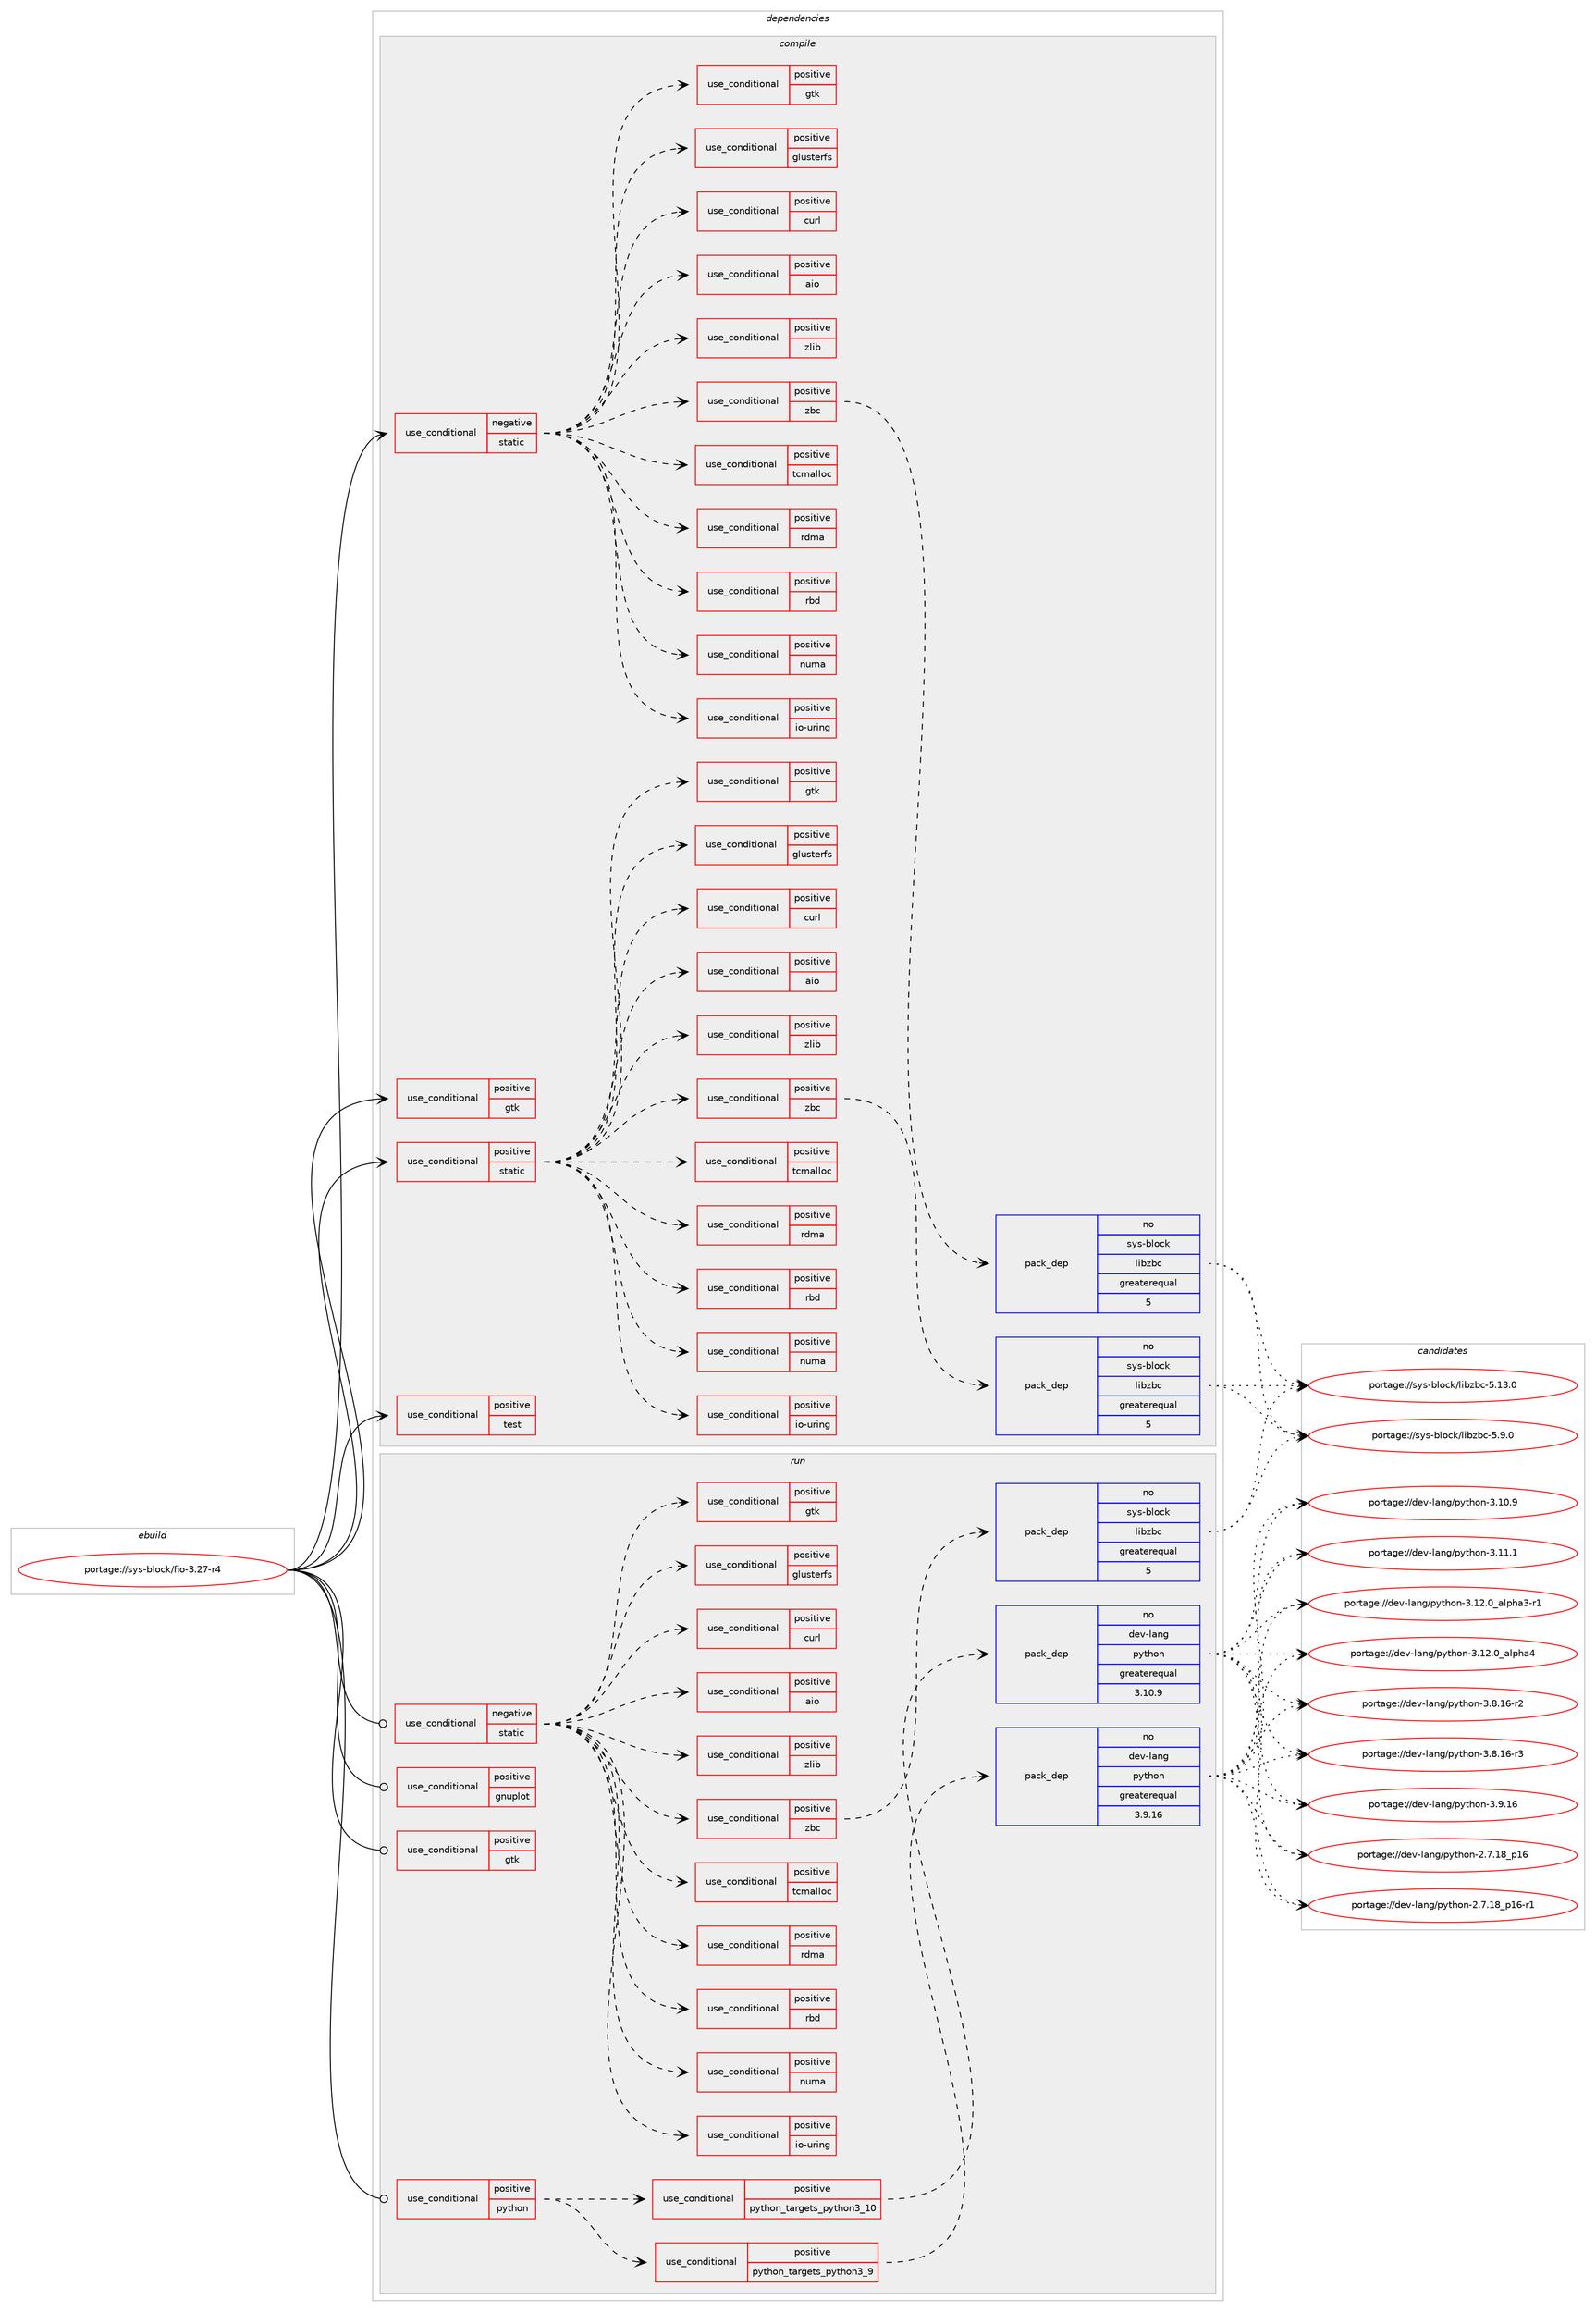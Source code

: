 digraph prolog {

# *************
# Graph options
# *************

newrank=true;
concentrate=true;
compound=true;
graph [rankdir=LR,fontname=Helvetica,fontsize=10,ranksep=1.5];#, ranksep=2.5, nodesep=0.2];
edge  [arrowhead=vee];
node  [fontname=Helvetica,fontsize=10];

# **********
# The ebuild
# **********

subgraph cluster_leftcol {
color=gray;
rank=same;
label=<<i>ebuild</i>>;
id [label="portage://sys-block/fio-3.27-r4", color=red, width=4, href="../sys-block/fio-3.27-r4.svg"];
}

# ****************
# The dependencies
# ****************

subgraph cluster_midcol {
color=gray;
label=<<i>dependencies</i>>;
subgraph cluster_compile {
fillcolor="#eeeeee";
style=filled;
label=<<i>compile</i>>;
subgraph cond3919 {
dependency5992 [label=<<TABLE BORDER="0" CELLBORDER="1" CELLSPACING="0" CELLPADDING="4"><TR><TD ROWSPAN="3" CELLPADDING="10">use_conditional</TD></TR><TR><TD>negative</TD></TR><TR><TD>static</TD></TR></TABLE>>, shape=none, color=red];
subgraph cond3920 {
dependency5993 [label=<<TABLE BORDER="0" CELLBORDER="1" CELLSPACING="0" CELLPADDING="4"><TR><TD ROWSPAN="3" CELLPADDING="10">use_conditional</TD></TR><TR><TD>positive</TD></TR><TR><TD>aio</TD></TR></TABLE>>, shape=none, color=red];
# *** BEGIN UNKNOWN DEPENDENCY TYPE (TODO) ***
# dependency5993 -> package_dependency(portage://sys-block/fio-3.27-r4,install,no,dev-libs,libaio,none,[,,],[],[])
# *** END UNKNOWN DEPENDENCY TYPE (TODO) ***

}
dependency5992:e -> dependency5993:w [weight=20,style="dashed",arrowhead="vee"];
subgraph cond3921 {
dependency5994 [label=<<TABLE BORDER="0" CELLBORDER="1" CELLSPACING="0" CELLPADDING="4"><TR><TD ROWSPAN="3" CELLPADDING="10">use_conditional</TD></TR><TR><TD>positive</TD></TR><TR><TD>curl</TD></TR></TABLE>>, shape=none, color=red];
# *** BEGIN UNKNOWN DEPENDENCY TYPE (TODO) ***
# dependency5994 -> package_dependency(portage://sys-block/fio-3.27-r4,install,no,net-misc,curl,none,[,,],any_same_slot,[])
# *** END UNKNOWN DEPENDENCY TYPE (TODO) ***

# *** BEGIN UNKNOWN DEPENDENCY TYPE (TODO) ***
# dependency5994 -> package_dependency(portage://sys-block/fio-3.27-r4,install,no,dev-libs,openssl,none,[,,],[slot(0),equal],[])
# *** END UNKNOWN DEPENDENCY TYPE (TODO) ***

}
dependency5992:e -> dependency5994:w [weight=20,style="dashed",arrowhead="vee"];
subgraph cond3922 {
dependency5995 [label=<<TABLE BORDER="0" CELLBORDER="1" CELLSPACING="0" CELLPADDING="4"><TR><TD ROWSPAN="3" CELLPADDING="10">use_conditional</TD></TR><TR><TD>positive</TD></TR><TR><TD>glusterfs</TD></TR></TABLE>>, shape=none, color=red];
# *** BEGIN UNKNOWN DEPENDENCY TYPE (TODO) ***
# dependency5995 -> package_dependency(portage://sys-block/fio-3.27-r4,install,no,sys-cluster,glusterfs,none,[,,],[],[])
# *** END UNKNOWN DEPENDENCY TYPE (TODO) ***

}
dependency5992:e -> dependency5995:w [weight=20,style="dashed",arrowhead="vee"];
subgraph cond3923 {
dependency5996 [label=<<TABLE BORDER="0" CELLBORDER="1" CELLSPACING="0" CELLPADDING="4"><TR><TD ROWSPAN="3" CELLPADDING="10">use_conditional</TD></TR><TR><TD>positive</TD></TR><TR><TD>gtk</TD></TR></TABLE>>, shape=none, color=red];
# *** BEGIN UNKNOWN DEPENDENCY TYPE (TODO) ***
# dependency5996 -> package_dependency(portage://sys-block/fio-3.27-r4,install,no,dev-libs,glib,none,[,,],[slot(2)],[])
# *** END UNKNOWN DEPENDENCY TYPE (TODO) ***

}
dependency5992:e -> dependency5996:w [weight=20,style="dashed",arrowhead="vee"];
subgraph cond3924 {
dependency5997 [label=<<TABLE BORDER="0" CELLBORDER="1" CELLSPACING="0" CELLPADDING="4"><TR><TD ROWSPAN="3" CELLPADDING="10">use_conditional</TD></TR><TR><TD>positive</TD></TR><TR><TD>io-uring</TD></TR></TABLE>>, shape=none, color=red];
# *** BEGIN UNKNOWN DEPENDENCY TYPE (TODO) ***
# dependency5997 -> package_dependency(portage://sys-block/fio-3.27-r4,install,no,sys-libs,liburing,none,[,,],any_same_slot,[])
# *** END UNKNOWN DEPENDENCY TYPE (TODO) ***

}
dependency5992:e -> dependency5997:w [weight=20,style="dashed",arrowhead="vee"];
subgraph cond3925 {
dependency5998 [label=<<TABLE BORDER="0" CELLBORDER="1" CELLSPACING="0" CELLPADDING="4"><TR><TD ROWSPAN="3" CELLPADDING="10">use_conditional</TD></TR><TR><TD>positive</TD></TR><TR><TD>numa</TD></TR></TABLE>>, shape=none, color=red];
# *** BEGIN UNKNOWN DEPENDENCY TYPE (TODO) ***
# dependency5998 -> package_dependency(portage://sys-block/fio-3.27-r4,install,no,sys-process,numactl,none,[,,],[],[])
# *** END UNKNOWN DEPENDENCY TYPE (TODO) ***

}
dependency5992:e -> dependency5998:w [weight=20,style="dashed",arrowhead="vee"];
subgraph cond3926 {
dependency5999 [label=<<TABLE BORDER="0" CELLBORDER="1" CELLSPACING="0" CELLPADDING="4"><TR><TD ROWSPAN="3" CELLPADDING="10">use_conditional</TD></TR><TR><TD>positive</TD></TR><TR><TD>rbd</TD></TR></TABLE>>, shape=none, color=red];
# *** BEGIN UNKNOWN DEPENDENCY TYPE (TODO) ***
# dependency5999 -> package_dependency(portage://sys-block/fio-3.27-r4,install,no,sys-cluster,ceph,none,[,,],[],[])
# *** END UNKNOWN DEPENDENCY TYPE (TODO) ***

}
dependency5992:e -> dependency5999:w [weight=20,style="dashed",arrowhead="vee"];
subgraph cond3927 {
dependency6000 [label=<<TABLE BORDER="0" CELLBORDER="1" CELLSPACING="0" CELLPADDING="4"><TR><TD ROWSPAN="3" CELLPADDING="10">use_conditional</TD></TR><TR><TD>positive</TD></TR><TR><TD>rdma</TD></TR></TABLE>>, shape=none, color=red];
# *** BEGIN UNKNOWN DEPENDENCY TYPE (TODO) ***
# dependency6000 -> package_dependency(portage://sys-block/fio-3.27-r4,install,no,sys-cluster,rdma-core,none,[,,],[],[])
# *** END UNKNOWN DEPENDENCY TYPE (TODO) ***

}
dependency5992:e -> dependency6000:w [weight=20,style="dashed",arrowhead="vee"];
subgraph cond3928 {
dependency6001 [label=<<TABLE BORDER="0" CELLBORDER="1" CELLSPACING="0" CELLPADDING="4"><TR><TD ROWSPAN="3" CELLPADDING="10">use_conditional</TD></TR><TR><TD>positive</TD></TR><TR><TD>tcmalloc</TD></TR></TABLE>>, shape=none, color=red];
# *** BEGIN UNKNOWN DEPENDENCY TYPE (TODO) ***
# dependency6001 -> package_dependency(portage://sys-block/fio-3.27-r4,install,no,dev-util,google-perftools,none,[,,],any_same_slot,[])
# *** END UNKNOWN DEPENDENCY TYPE (TODO) ***

}
dependency5992:e -> dependency6001:w [weight=20,style="dashed",arrowhead="vee"];
subgraph cond3929 {
dependency6002 [label=<<TABLE BORDER="0" CELLBORDER="1" CELLSPACING="0" CELLPADDING="4"><TR><TD ROWSPAN="3" CELLPADDING="10">use_conditional</TD></TR><TR><TD>positive</TD></TR><TR><TD>zbc</TD></TR></TABLE>>, shape=none, color=red];
subgraph pack2018 {
dependency6003 [label=<<TABLE BORDER="0" CELLBORDER="1" CELLSPACING="0" CELLPADDING="4" WIDTH="220"><TR><TD ROWSPAN="6" CELLPADDING="30">pack_dep</TD></TR><TR><TD WIDTH="110">no</TD></TR><TR><TD>sys-block</TD></TR><TR><TD>libzbc</TD></TR><TR><TD>greaterequal</TD></TR><TR><TD>5</TD></TR></TABLE>>, shape=none, color=blue];
}
dependency6002:e -> dependency6003:w [weight=20,style="dashed",arrowhead="vee"];
}
dependency5992:e -> dependency6002:w [weight=20,style="dashed",arrowhead="vee"];
subgraph cond3930 {
dependency6004 [label=<<TABLE BORDER="0" CELLBORDER="1" CELLSPACING="0" CELLPADDING="4"><TR><TD ROWSPAN="3" CELLPADDING="10">use_conditional</TD></TR><TR><TD>positive</TD></TR><TR><TD>zlib</TD></TR></TABLE>>, shape=none, color=red];
# *** BEGIN UNKNOWN DEPENDENCY TYPE (TODO) ***
# dependency6004 -> package_dependency(portage://sys-block/fio-3.27-r4,install,no,sys-libs,zlib,none,[,,],[],[])
# *** END UNKNOWN DEPENDENCY TYPE (TODO) ***

}
dependency5992:e -> dependency6004:w [weight=20,style="dashed",arrowhead="vee"];
}
id:e -> dependency5992:w [weight=20,style="solid",arrowhead="vee"];
subgraph cond3931 {
dependency6005 [label=<<TABLE BORDER="0" CELLBORDER="1" CELLSPACING="0" CELLPADDING="4"><TR><TD ROWSPAN="3" CELLPADDING="10">use_conditional</TD></TR><TR><TD>positive</TD></TR><TR><TD>gtk</TD></TR></TABLE>>, shape=none, color=red];
# *** BEGIN UNKNOWN DEPENDENCY TYPE (TODO) ***
# dependency6005 -> package_dependency(portage://sys-block/fio-3.27-r4,install,no,x11-libs,gtk+,none,[,,],[slot(2)],[])
# *** END UNKNOWN DEPENDENCY TYPE (TODO) ***

}
id:e -> dependency6005:w [weight=20,style="solid",arrowhead="vee"];
subgraph cond3932 {
dependency6006 [label=<<TABLE BORDER="0" CELLBORDER="1" CELLSPACING="0" CELLPADDING="4"><TR><TD ROWSPAN="3" CELLPADDING="10">use_conditional</TD></TR><TR><TD>positive</TD></TR><TR><TD>static</TD></TR></TABLE>>, shape=none, color=red];
subgraph cond3933 {
dependency6007 [label=<<TABLE BORDER="0" CELLBORDER="1" CELLSPACING="0" CELLPADDING="4"><TR><TD ROWSPAN="3" CELLPADDING="10">use_conditional</TD></TR><TR><TD>positive</TD></TR><TR><TD>aio</TD></TR></TABLE>>, shape=none, color=red];
# *** BEGIN UNKNOWN DEPENDENCY TYPE (TODO) ***
# dependency6007 -> package_dependency(portage://sys-block/fio-3.27-r4,install,no,dev-libs,libaio,none,[,,],[],[use(enable(static-libs),positive)])
# *** END UNKNOWN DEPENDENCY TYPE (TODO) ***

}
dependency6006:e -> dependency6007:w [weight=20,style="dashed",arrowhead="vee"];
subgraph cond3934 {
dependency6008 [label=<<TABLE BORDER="0" CELLBORDER="1" CELLSPACING="0" CELLPADDING="4"><TR><TD ROWSPAN="3" CELLPADDING="10">use_conditional</TD></TR><TR><TD>positive</TD></TR><TR><TD>curl</TD></TR></TABLE>>, shape=none, color=red];
# *** BEGIN UNKNOWN DEPENDENCY TYPE (TODO) ***
# dependency6008 -> package_dependency(portage://sys-block/fio-3.27-r4,install,no,net-misc,curl,none,[,,],any_same_slot,[use(enable(static-libs),positive)])
# *** END UNKNOWN DEPENDENCY TYPE (TODO) ***

# *** BEGIN UNKNOWN DEPENDENCY TYPE (TODO) ***
# dependency6008 -> package_dependency(portage://sys-block/fio-3.27-r4,install,no,dev-libs,openssl,none,[,,],[slot(0),equal],[use(enable(static-libs),positive)])
# *** END UNKNOWN DEPENDENCY TYPE (TODO) ***

}
dependency6006:e -> dependency6008:w [weight=20,style="dashed",arrowhead="vee"];
subgraph cond3935 {
dependency6009 [label=<<TABLE BORDER="0" CELLBORDER="1" CELLSPACING="0" CELLPADDING="4"><TR><TD ROWSPAN="3" CELLPADDING="10">use_conditional</TD></TR><TR><TD>positive</TD></TR><TR><TD>glusterfs</TD></TR></TABLE>>, shape=none, color=red];
# *** BEGIN UNKNOWN DEPENDENCY TYPE (TODO) ***
# dependency6009 -> package_dependency(portage://sys-block/fio-3.27-r4,install,no,sys-cluster,glusterfs,none,[,,],[],[use(enable(static-libs),positive)])
# *** END UNKNOWN DEPENDENCY TYPE (TODO) ***

}
dependency6006:e -> dependency6009:w [weight=20,style="dashed",arrowhead="vee"];
subgraph cond3936 {
dependency6010 [label=<<TABLE BORDER="0" CELLBORDER="1" CELLSPACING="0" CELLPADDING="4"><TR><TD ROWSPAN="3" CELLPADDING="10">use_conditional</TD></TR><TR><TD>positive</TD></TR><TR><TD>gtk</TD></TR></TABLE>>, shape=none, color=red];
# *** BEGIN UNKNOWN DEPENDENCY TYPE (TODO) ***
# dependency6010 -> package_dependency(portage://sys-block/fio-3.27-r4,install,no,dev-libs,glib,none,[,,],[slot(2)],[use(enable(static-libs),positive)])
# *** END UNKNOWN DEPENDENCY TYPE (TODO) ***

}
dependency6006:e -> dependency6010:w [weight=20,style="dashed",arrowhead="vee"];
subgraph cond3937 {
dependency6011 [label=<<TABLE BORDER="0" CELLBORDER="1" CELLSPACING="0" CELLPADDING="4"><TR><TD ROWSPAN="3" CELLPADDING="10">use_conditional</TD></TR><TR><TD>positive</TD></TR><TR><TD>io-uring</TD></TR></TABLE>>, shape=none, color=red];
# *** BEGIN UNKNOWN DEPENDENCY TYPE (TODO) ***
# dependency6011 -> package_dependency(portage://sys-block/fio-3.27-r4,install,no,sys-libs,liburing,none,[,,],any_same_slot,[use(enable(static-libs),positive)])
# *** END UNKNOWN DEPENDENCY TYPE (TODO) ***

}
dependency6006:e -> dependency6011:w [weight=20,style="dashed",arrowhead="vee"];
subgraph cond3938 {
dependency6012 [label=<<TABLE BORDER="0" CELLBORDER="1" CELLSPACING="0" CELLPADDING="4"><TR><TD ROWSPAN="3" CELLPADDING="10">use_conditional</TD></TR><TR><TD>positive</TD></TR><TR><TD>numa</TD></TR></TABLE>>, shape=none, color=red];
# *** BEGIN UNKNOWN DEPENDENCY TYPE (TODO) ***
# dependency6012 -> package_dependency(portage://sys-block/fio-3.27-r4,install,no,sys-process,numactl,none,[,,],[],[use(enable(static-libs),positive)])
# *** END UNKNOWN DEPENDENCY TYPE (TODO) ***

}
dependency6006:e -> dependency6012:w [weight=20,style="dashed",arrowhead="vee"];
subgraph cond3939 {
dependency6013 [label=<<TABLE BORDER="0" CELLBORDER="1" CELLSPACING="0" CELLPADDING="4"><TR><TD ROWSPAN="3" CELLPADDING="10">use_conditional</TD></TR><TR><TD>positive</TD></TR><TR><TD>rbd</TD></TR></TABLE>>, shape=none, color=red];
# *** BEGIN UNKNOWN DEPENDENCY TYPE (TODO) ***
# dependency6013 -> package_dependency(portage://sys-block/fio-3.27-r4,install,no,sys-cluster,ceph,none,[,,],[],[use(enable(static-libs),positive)])
# *** END UNKNOWN DEPENDENCY TYPE (TODO) ***

}
dependency6006:e -> dependency6013:w [weight=20,style="dashed",arrowhead="vee"];
subgraph cond3940 {
dependency6014 [label=<<TABLE BORDER="0" CELLBORDER="1" CELLSPACING="0" CELLPADDING="4"><TR><TD ROWSPAN="3" CELLPADDING="10">use_conditional</TD></TR><TR><TD>positive</TD></TR><TR><TD>rdma</TD></TR></TABLE>>, shape=none, color=red];
# *** BEGIN UNKNOWN DEPENDENCY TYPE (TODO) ***
# dependency6014 -> package_dependency(portage://sys-block/fio-3.27-r4,install,no,sys-cluster,rdma-core,none,[,,],[],[use(enable(static-libs),positive)])
# *** END UNKNOWN DEPENDENCY TYPE (TODO) ***

}
dependency6006:e -> dependency6014:w [weight=20,style="dashed",arrowhead="vee"];
subgraph cond3941 {
dependency6015 [label=<<TABLE BORDER="0" CELLBORDER="1" CELLSPACING="0" CELLPADDING="4"><TR><TD ROWSPAN="3" CELLPADDING="10">use_conditional</TD></TR><TR><TD>positive</TD></TR><TR><TD>tcmalloc</TD></TR></TABLE>>, shape=none, color=red];
# *** BEGIN UNKNOWN DEPENDENCY TYPE (TODO) ***
# dependency6015 -> package_dependency(portage://sys-block/fio-3.27-r4,install,no,dev-util,google-perftools,none,[,,],any_same_slot,[use(enable(static-libs),positive)])
# *** END UNKNOWN DEPENDENCY TYPE (TODO) ***

}
dependency6006:e -> dependency6015:w [weight=20,style="dashed",arrowhead="vee"];
subgraph cond3942 {
dependency6016 [label=<<TABLE BORDER="0" CELLBORDER="1" CELLSPACING="0" CELLPADDING="4"><TR><TD ROWSPAN="3" CELLPADDING="10">use_conditional</TD></TR><TR><TD>positive</TD></TR><TR><TD>zbc</TD></TR></TABLE>>, shape=none, color=red];
subgraph pack2019 {
dependency6017 [label=<<TABLE BORDER="0" CELLBORDER="1" CELLSPACING="0" CELLPADDING="4" WIDTH="220"><TR><TD ROWSPAN="6" CELLPADDING="30">pack_dep</TD></TR><TR><TD WIDTH="110">no</TD></TR><TR><TD>sys-block</TD></TR><TR><TD>libzbc</TD></TR><TR><TD>greaterequal</TD></TR><TR><TD>5</TD></TR></TABLE>>, shape=none, color=blue];
}
dependency6016:e -> dependency6017:w [weight=20,style="dashed",arrowhead="vee"];
}
dependency6006:e -> dependency6016:w [weight=20,style="dashed",arrowhead="vee"];
subgraph cond3943 {
dependency6018 [label=<<TABLE BORDER="0" CELLBORDER="1" CELLSPACING="0" CELLPADDING="4"><TR><TD ROWSPAN="3" CELLPADDING="10">use_conditional</TD></TR><TR><TD>positive</TD></TR><TR><TD>zlib</TD></TR></TABLE>>, shape=none, color=red];
# *** BEGIN UNKNOWN DEPENDENCY TYPE (TODO) ***
# dependency6018 -> package_dependency(portage://sys-block/fio-3.27-r4,install,no,sys-libs,zlib,none,[,,],[],[use(enable(static-libs),positive)])
# *** END UNKNOWN DEPENDENCY TYPE (TODO) ***

}
dependency6006:e -> dependency6018:w [weight=20,style="dashed",arrowhead="vee"];
}
id:e -> dependency6006:w [weight=20,style="solid",arrowhead="vee"];
subgraph cond3944 {
dependency6019 [label=<<TABLE BORDER="0" CELLBORDER="1" CELLSPACING="0" CELLPADDING="4"><TR><TD ROWSPAN="3" CELLPADDING="10">use_conditional</TD></TR><TR><TD>positive</TD></TR><TR><TD>test</TD></TR></TABLE>>, shape=none, color=red];
# *** BEGIN UNKNOWN DEPENDENCY TYPE (TODO) ***
# dependency6019 -> package_dependency(portage://sys-block/fio-3.27-r4,install,no,dev-util,cunit,none,[,,],[],[])
# *** END UNKNOWN DEPENDENCY TYPE (TODO) ***

}
id:e -> dependency6019:w [weight=20,style="solid",arrowhead="vee"];
}
subgraph cluster_compileandrun {
fillcolor="#eeeeee";
style=filled;
label=<<i>compile and run</i>>;
}
subgraph cluster_run {
fillcolor="#eeeeee";
style=filled;
label=<<i>run</i>>;
subgraph cond3945 {
dependency6020 [label=<<TABLE BORDER="0" CELLBORDER="1" CELLSPACING="0" CELLPADDING="4"><TR><TD ROWSPAN="3" CELLPADDING="10">use_conditional</TD></TR><TR><TD>negative</TD></TR><TR><TD>static</TD></TR></TABLE>>, shape=none, color=red];
subgraph cond3946 {
dependency6021 [label=<<TABLE BORDER="0" CELLBORDER="1" CELLSPACING="0" CELLPADDING="4"><TR><TD ROWSPAN="3" CELLPADDING="10">use_conditional</TD></TR><TR><TD>positive</TD></TR><TR><TD>aio</TD></TR></TABLE>>, shape=none, color=red];
# *** BEGIN UNKNOWN DEPENDENCY TYPE (TODO) ***
# dependency6021 -> package_dependency(portage://sys-block/fio-3.27-r4,run,no,dev-libs,libaio,none,[,,],[],[])
# *** END UNKNOWN DEPENDENCY TYPE (TODO) ***

}
dependency6020:e -> dependency6021:w [weight=20,style="dashed",arrowhead="vee"];
subgraph cond3947 {
dependency6022 [label=<<TABLE BORDER="0" CELLBORDER="1" CELLSPACING="0" CELLPADDING="4"><TR><TD ROWSPAN="3" CELLPADDING="10">use_conditional</TD></TR><TR><TD>positive</TD></TR><TR><TD>curl</TD></TR></TABLE>>, shape=none, color=red];
# *** BEGIN UNKNOWN DEPENDENCY TYPE (TODO) ***
# dependency6022 -> package_dependency(portage://sys-block/fio-3.27-r4,run,no,net-misc,curl,none,[,,],any_same_slot,[])
# *** END UNKNOWN DEPENDENCY TYPE (TODO) ***

# *** BEGIN UNKNOWN DEPENDENCY TYPE (TODO) ***
# dependency6022 -> package_dependency(portage://sys-block/fio-3.27-r4,run,no,dev-libs,openssl,none,[,,],[slot(0),equal],[])
# *** END UNKNOWN DEPENDENCY TYPE (TODO) ***

}
dependency6020:e -> dependency6022:w [weight=20,style="dashed",arrowhead="vee"];
subgraph cond3948 {
dependency6023 [label=<<TABLE BORDER="0" CELLBORDER="1" CELLSPACING="0" CELLPADDING="4"><TR><TD ROWSPAN="3" CELLPADDING="10">use_conditional</TD></TR><TR><TD>positive</TD></TR><TR><TD>glusterfs</TD></TR></TABLE>>, shape=none, color=red];
# *** BEGIN UNKNOWN DEPENDENCY TYPE (TODO) ***
# dependency6023 -> package_dependency(portage://sys-block/fio-3.27-r4,run,no,sys-cluster,glusterfs,none,[,,],[],[])
# *** END UNKNOWN DEPENDENCY TYPE (TODO) ***

}
dependency6020:e -> dependency6023:w [weight=20,style="dashed",arrowhead="vee"];
subgraph cond3949 {
dependency6024 [label=<<TABLE BORDER="0" CELLBORDER="1" CELLSPACING="0" CELLPADDING="4"><TR><TD ROWSPAN="3" CELLPADDING="10">use_conditional</TD></TR><TR><TD>positive</TD></TR><TR><TD>gtk</TD></TR></TABLE>>, shape=none, color=red];
# *** BEGIN UNKNOWN DEPENDENCY TYPE (TODO) ***
# dependency6024 -> package_dependency(portage://sys-block/fio-3.27-r4,run,no,dev-libs,glib,none,[,,],[slot(2)],[])
# *** END UNKNOWN DEPENDENCY TYPE (TODO) ***

}
dependency6020:e -> dependency6024:w [weight=20,style="dashed",arrowhead="vee"];
subgraph cond3950 {
dependency6025 [label=<<TABLE BORDER="0" CELLBORDER="1" CELLSPACING="0" CELLPADDING="4"><TR><TD ROWSPAN="3" CELLPADDING="10">use_conditional</TD></TR><TR><TD>positive</TD></TR><TR><TD>io-uring</TD></TR></TABLE>>, shape=none, color=red];
# *** BEGIN UNKNOWN DEPENDENCY TYPE (TODO) ***
# dependency6025 -> package_dependency(portage://sys-block/fio-3.27-r4,run,no,sys-libs,liburing,none,[,,],any_same_slot,[])
# *** END UNKNOWN DEPENDENCY TYPE (TODO) ***

}
dependency6020:e -> dependency6025:w [weight=20,style="dashed",arrowhead="vee"];
subgraph cond3951 {
dependency6026 [label=<<TABLE BORDER="0" CELLBORDER="1" CELLSPACING="0" CELLPADDING="4"><TR><TD ROWSPAN="3" CELLPADDING="10">use_conditional</TD></TR><TR><TD>positive</TD></TR><TR><TD>numa</TD></TR></TABLE>>, shape=none, color=red];
# *** BEGIN UNKNOWN DEPENDENCY TYPE (TODO) ***
# dependency6026 -> package_dependency(portage://sys-block/fio-3.27-r4,run,no,sys-process,numactl,none,[,,],[],[])
# *** END UNKNOWN DEPENDENCY TYPE (TODO) ***

}
dependency6020:e -> dependency6026:w [weight=20,style="dashed",arrowhead="vee"];
subgraph cond3952 {
dependency6027 [label=<<TABLE BORDER="0" CELLBORDER="1" CELLSPACING="0" CELLPADDING="4"><TR><TD ROWSPAN="3" CELLPADDING="10">use_conditional</TD></TR><TR><TD>positive</TD></TR><TR><TD>rbd</TD></TR></TABLE>>, shape=none, color=red];
# *** BEGIN UNKNOWN DEPENDENCY TYPE (TODO) ***
# dependency6027 -> package_dependency(portage://sys-block/fio-3.27-r4,run,no,sys-cluster,ceph,none,[,,],[],[])
# *** END UNKNOWN DEPENDENCY TYPE (TODO) ***

}
dependency6020:e -> dependency6027:w [weight=20,style="dashed",arrowhead="vee"];
subgraph cond3953 {
dependency6028 [label=<<TABLE BORDER="0" CELLBORDER="1" CELLSPACING="0" CELLPADDING="4"><TR><TD ROWSPAN="3" CELLPADDING="10">use_conditional</TD></TR><TR><TD>positive</TD></TR><TR><TD>rdma</TD></TR></TABLE>>, shape=none, color=red];
# *** BEGIN UNKNOWN DEPENDENCY TYPE (TODO) ***
# dependency6028 -> package_dependency(portage://sys-block/fio-3.27-r4,run,no,sys-cluster,rdma-core,none,[,,],[],[])
# *** END UNKNOWN DEPENDENCY TYPE (TODO) ***

}
dependency6020:e -> dependency6028:w [weight=20,style="dashed",arrowhead="vee"];
subgraph cond3954 {
dependency6029 [label=<<TABLE BORDER="0" CELLBORDER="1" CELLSPACING="0" CELLPADDING="4"><TR><TD ROWSPAN="3" CELLPADDING="10">use_conditional</TD></TR><TR><TD>positive</TD></TR><TR><TD>tcmalloc</TD></TR></TABLE>>, shape=none, color=red];
# *** BEGIN UNKNOWN DEPENDENCY TYPE (TODO) ***
# dependency6029 -> package_dependency(portage://sys-block/fio-3.27-r4,run,no,dev-util,google-perftools,none,[,,],any_same_slot,[])
# *** END UNKNOWN DEPENDENCY TYPE (TODO) ***

}
dependency6020:e -> dependency6029:w [weight=20,style="dashed",arrowhead="vee"];
subgraph cond3955 {
dependency6030 [label=<<TABLE BORDER="0" CELLBORDER="1" CELLSPACING="0" CELLPADDING="4"><TR><TD ROWSPAN="3" CELLPADDING="10">use_conditional</TD></TR><TR><TD>positive</TD></TR><TR><TD>zbc</TD></TR></TABLE>>, shape=none, color=red];
subgraph pack2020 {
dependency6031 [label=<<TABLE BORDER="0" CELLBORDER="1" CELLSPACING="0" CELLPADDING="4" WIDTH="220"><TR><TD ROWSPAN="6" CELLPADDING="30">pack_dep</TD></TR><TR><TD WIDTH="110">no</TD></TR><TR><TD>sys-block</TD></TR><TR><TD>libzbc</TD></TR><TR><TD>greaterequal</TD></TR><TR><TD>5</TD></TR></TABLE>>, shape=none, color=blue];
}
dependency6030:e -> dependency6031:w [weight=20,style="dashed",arrowhead="vee"];
}
dependency6020:e -> dependency6030:w [weight=20,style="dashed",arrowhead="vee"];
subgraph cond3956 {
dependency6032 [label=<<TABLE BORDER="0" CELLBORDER="1" CELLSPACING="0" CELLPADDING="4"><TR><TD ROWSPAN="3" CELLPADDING="10">use_conditional</TD></TR><TR><TD>positive</TD></TR><TR><TD>zlib</TD></TR></TABLE>>, shape=none, color=red];
# *** BEGIN UNKNOWN DEPENDENCY TYPE (TODO) ***
# dependency6032 -> package_dependency(portage://sys-block/fio-3.27-r4,run,no,sys-libs,zlib,none,[,,],[],[])
# *** END UNKNOWN DEPENDENCY TYPE (TODO) ***

}
dependency6020:e -> dependency6032:w [weight=20,style="dashed",arrowhead="vee"];
}
id:e -> dependency6020:w [weight=20,style="solid",arrowhead="odot"];
subgraph cond3957 {
dependency6033 [label=<<TABLE BORDER="0" CELLBORDER="1" CELLSPACING="0" CELLPADDING="4"><TR><TD ROWSPAN="3" CELLPADDING="10">use_conditional</TD></TR><TR><TD>positive</TD></TR><TR><TD>gnuplot</TD></TR></TABLE>>, shape=none, color=red];
# *** BEGIN UNKNOWN DEPENDENCY TYPE (TODO) ***
# dependency6033 -> package_dependency(portage://sys-block/fio-3.27-r4,run,no,sci-visualization,gnuplot,none,[,,],[],[])
# *** END UNKNOWN DEPENDENCY TYPE (TODO) ***

}
id:e -> dependency6033:w [weight=20,style="solid",arrowhead="odot"];
subgraph cond3958 {
dependency6034 [label=<<TABLE BORDER="0" CELLBORDER="1" CELLSPACING="0" CELLPADDING="4"><TR><TD ROWSPAN="3" CELLPADDING="10">use_conditional</TD></TR><TR><TD>positive</TD></TR><TR><TD>gtk</TD></TR></TABLE>>, shape=none, color=red];
# *** BEGIN UNKNOWN DEPENDENCY TYPE (TODO) ***
# dependency6034 -> package_dependency(portage://sys-block/fio-3.27-r4,run,no,x11-libs,gtk+,none,[,,],[slot(2)],[])
# *** END UNKNOWN DEPENDENCY TYPE (TODO) ***

}
id:e -> dependency6034:w [weight=20,style="solid",arrowhead="odot"];
subgraph cond3959 {
dependency6035 [label=<<TABLE BORDER="0" CELLBORDER="1" CELLSPACING="0" CELLPADDING="4"><TR><TD ROWSPAN="3" CELLPADDING="10">use_conditional</TD></TR><TR><TD>positive</TD></TR><TR><TD>python</TD></TR></TABLE>>, shape=none, color=red];
subgraph cond3960 {
dependency6036 [label=<<TABLE BORDER="0" CELLBORDER="1" CELLSPACING="0" CELLPADDING="4"><TR><TD ROWSPAN="3" CELLPADDING="10">use_conditional</TD></TR><TR><TD>positive</TD></TR><TR><TD>python_targets_python3_9</TD></TR></TABLE>>, shape=none, color=red];
subgraph pack2021 {
dependency6037 [label=<<TABLE BORDER="0" CELLBORDER="1" CELLSPACING="0" CELLPADDING="4" WIDTH="220"><TR><TD ROWSPAN="6" CELLPADDING="30">pack_dep</TD></TR><TR><TD WIDTH="110">no</TD></TR><TR><TD>dev-lang</TD></TR><TR><TD>python</TD></TR><TR><TD>greaterequal</TD></TR><TR><TD>3.9.16</TD></TR></TABLE>>, shape=none, color=blue];
}
dependency6036:e -> dependency6037:w [weight=20,style="dashed",arrowhead="vee"];
}
dependency6035:e -> dependency6036:w [weight=20,style="dashed",arrowhead="vee"];
subgraph cond3961 {
dependency6038 [label=<<TABLE BORDER="0" CELLBORDER="1" CELLSPACING="0" CELLPADDING="4"><TR><TD ROWSPAN="3" CELLPADDING="10">use_conditional</TD></TR><TR><TD>positive</TD></TR><TR><TD>python_targets_python3_10</TD></TR></TABLE>>, shape=none, color=red];
subgraph pack2022 {
dependency6039 [label=<<TABLE BORDER="0" CELLBORDER="1" CELLSPACING="0" CELLPADDING="4" WIDTH="220"><TR><TD ROWSPAN="6" CELLPADDING="30">pack_dep</TD></TR><TR><TD WIDTH="110">no</TD></TR><TR><TD>dev-lang</TD></TR><TR><TD>python</TD></TR><TR><TD>greaterequal</TD></TR><TR><TD>3.10.9</TD></TR></TABLE>>, shape=none, color=blue];
}
dependency6038:e -> dependency6039:w [weight=20,style="dashed",arrowhead="vee"];
}
dependency6035:e -> dependency6038:w [weight=20,style="dashed",arrowhead="vee"];
# *** BEGIN UNKNOWN DEPENDENCY TYPE (TODO) ***
# dependency6035 -> package_dependency(portage://sys-block/fio-3.27-r4,run,no,dev-python,pandas,none,[,,],[],[use(optenable(python_targets_python3_9),negative),use(optenable(python_targets_python3_10),negative)])
# *** END UNKNOWN DEPENDENCY TYPE (TODO) ***

}
id:e -> dependency6035:w [weight=20,style="solid",arrowhead="odot"];
}
}

# **************
# The candidates
# **************

subgraph cluster_choices {
rank=same;
color=gray;
label=<<i>candidates</i>>;

subgraph choice2018 {
color=black;
nodesep=1;
choice1151211154598108111991074710810598122989945534649514648 [label="portage://sys-block/libzbc-5.13.0", color=red, width=4,href="../sys-block/libzbc-5.13.0.svg"];
choice11512111545981081119910747108105981229899455346574648 [label="portage://sys-block/libzbc-5.9.0", color=red, width=4,href="../sys-block/libzbc-5.9.0.svg"];
dependency6003:e -> choice1151211154598108111991074710810598122989945534649514648:w [style=dotted,weight="100"];
dependency6003:e -> choice11512111545981081119910747108105981229899455346574648:w [style=dotted,weight="100"];
}
subgraph choice2019 {
color=black;
nodesep=1;
choice1151211154598108111991074710810598122989945534649514648 [label="portage://sys-block/libzbc-5.13.0", color=red, width=4,href="../sys-block/libzbc-5.13.0.svg"];
choice11512111545981081119910747108105981229899455346574648 [label="portage://sys-block/libzbc-5.9.0", color=red, width=4,href="../sys-block/libzbc-5.9.0.svg"];
dependency6017:e -> choice1151211154598108111991074710810598122989945534649514648:w [style=dotted,weight="100"];
dependency6017:e -> choice11512111545981081119910747108105981229899455346574648:w [style=dotted,weight="100"];
}
subgraph choice2020 {
color=black;
nodesep=1;
choice1151211154598108111991074710810598122989945534649514648 [label="portage://sys-block/libzbc-5.13.0", color=red, width=4,href="../sys-block/libzbc-5.13.0.svg"];
choice11512111545981081119910747108105981229899455346574648 [label="portage://sys-block/libzbc-5.9.0", color=red, width=4,href="../sys-block/libzbc-5.9.0.svg"];
dependency6031:e -> choice1151211154598108111991074710810598122989945534649514648:w [style=dotted,weight="100"];
dependency6031:e -> choice11512111545981081119910747108105981229899455346574648:w [style=dotted,weight="100"];
}
subgraph choice2021 {
color=black;
nodesep=1;
choice10010111845108971101034711212111610411111045504655464956951124954 [label="portage://dev-lang/python-2.7.18_p16", color=red, width=4,href="../dev-lang/python-2.7.18_p16.svg"];
choice100101118451089711010347112121116104111110455046554649569511249544511449 [label="portage://dev-lang/python-2.7.18_p16-r1", color=red, width=4,href="../dev-lang/python-2.7.18_p16-r1.svg"];
choice10010111845108971101034711212111610411111045514649484657 [label="portage://dev-lang/python-3.10.9", color=red, width=4,href="../dev-lang/python-3.10.9.svg"];
choice10010111845108971101034711212111610411111045514649494649 [label="portage://dev-lang/python-3.11.1", color=red, width=4,href="../dev-lang/python-3.11.1.svg"];
choice10010111845108971101034711212111610411111045514649504648959710811210497514511449 [label="portage://dev-lang/python-3.12.0_alpha3-r1", color=red, width=4,href="../dev-lang/python-3.12.0_alpha3-r1.svg"];
choice1001011184510897110103471121211161041111104551464950464895971081121049752 [label="portage://dev-lang/python-3.12.0_alpha4", color=red, width=4,href="../dev-lang/python-3.12.0_alpha4.svg"];
choice100101118451089711010347112121116104111110455146564649544511450 [label="portage://dev-lang/python-3.8.16-r2", color=red, width=4,href="../dev-lang/python-3.8.16-r2.svg"];
choice100101118451089711010347112121116104111110455146564649544511451 [label="portage://dev-lang/python-3.8.16-r3", color=red, width=4,href="../dev-lang/python-3.8.16-r3.svg"];
choice10010111845108971101034711212111610411111045514657464954 [label="portage://dev-lang/python-3.9.16", color=red, width=4,href="../dev-lang/python-3.9.16.svg"];
dependency6037:e -> choice10010111845108971101034711212111610411111045504655464956951124954:w [style=dotted,weight="100"];
dependency6037:e -> choice100101118451089711010347112121116104111110455046554649569511249544511449:w [style=dotted,weight="100"];
dependency6037:e -> choice10010111845108971101034711212111610411111045514649484657:w [style=dotted,weight="100"];
dependency6037:e -> choice10010111845108971101034711212111610411111045514649494649:w [style=dotted,weight="100"];
dependency6037:e -> choice10010111845108971101034711212111610411111045514649504648959710811210497514511449:w [style=dotted,weight="100"];
dependency6037:e -> choice1001011184510897110103471121211161041111104551464950464895971081121049752:w [style=dotted,weight="100"];
dependency6037:e -> choice100101118451089711010347112121116104111110455146564649544511450:w [style=dotted,weight="100"];
dependency6037:e -> choice100101118451089711010347112121116104111110455146564649544511451:w [style=dotted,weight="100"];
dependency6037:e -> choice10010111845108971101034711212111610411111045514657464954:w [style=dotted,weight="100"];
}
subgraph choice2022 {
color=black;
nodesep=1;
choice10010111845108971101034711212111610411111045504655464956951124954 [label="portage://dev-lang/python-2.7.18_p16", color=red, width=4,href="../dev-lang/python-2.7.18_p16.svg"];
choice100101118451089711010347112121116104111110455046554649569511249544511449 [label="portage://dev-lang/python-2.7.18_p16-r1", color=red, width=4,href="../dev-lang/python-2.7.18_p16-r1.svg"];
choice10010111845108971101034711212111610411111045514649484657 [label="portage://dev-lang/python-3.10.9", color=red, width=4,href="../dev-lang/python-3.10.9.svg"];
choice10010111845108971101034711212111610411111045514649494649 [label="portage://dev-lang/python-3.11.1", color=red, width=4,href="../dev-lang/python-3.11.1.svg"];
choice10010111845108971101034711212111610411111045514649504648959710811210497514511449 [label="portage://dev-lang/python-3.12.0_alpha3-r1", color=red, width=4,href="../dev-lang/python-3.12.0_alpha3-r1.svg"];
choice1001011184510897110103471121211161041111104551464950464895971081121049752 [label="portage://dev-lang/python-3.12.0_alpha4", color=red, width=4,href="../dev-lang/python-3.12.0_alpha4.svg"];
choice100101118451089711010347112121116104111110455146564649544511450 [label="portage://dev-lang/python-3.8.16-r2", color=red, width=4,href="../dev-lang/python-3.8.16-r2.svg"];
choice100101118451089711010347112121116104111110455146564649544511451 [label="portage://dev-lang/python-3.8.16-r3", color=red, width=4,href="../dev-lang/python-3.8.16-r3.svg"];
choice10010111845108971101034711212111610411111045514657464954 [label="portage://dev-lang/python-3.9.16", color=red, width=4,href="../dev-lang/python-3.9.16.svg"];
dependency6039:e -> choice10010111845108971101034711212111610411111045504655464956951124954:w [style=dotted,weight="100"];
dependency6039:e -> choice100101118451089711010347112121116104111110455046554649569511249544511449:w [style=dotted,weight="100"];
dependency6039:e -> choice10010111845108971101034711212111610411111045514649484657:w [style=dotted,weight="100"];
dependency6039:e -> choice10010111845108971101034711212111610411111045514649494649:w [style=dotted,weight="100"];
dependency6039:e -> choice10010111845108971101034711212111610411111045514649504648959710811210497514511449:w [style=dotted,weight="100"];
dependency6039:e -> choice1001011184510897110103471121211161041111104551464950464895971081121049752:w [style=dotted,weight="100"];
dependency6039:e -> choice100101118451089711010347112121116104111110455146564649544511450:w [style=dotted,weight="100"];
dependency6039:e -> choice100101118451089711010347112121116104111110455146564649544511451:w [style=dotted,weight="100"];
dependency6039:e -> choice10010111845108971101034711212111610411111045514657464954:w [style=dotted,weight="100"];
}
}

}
